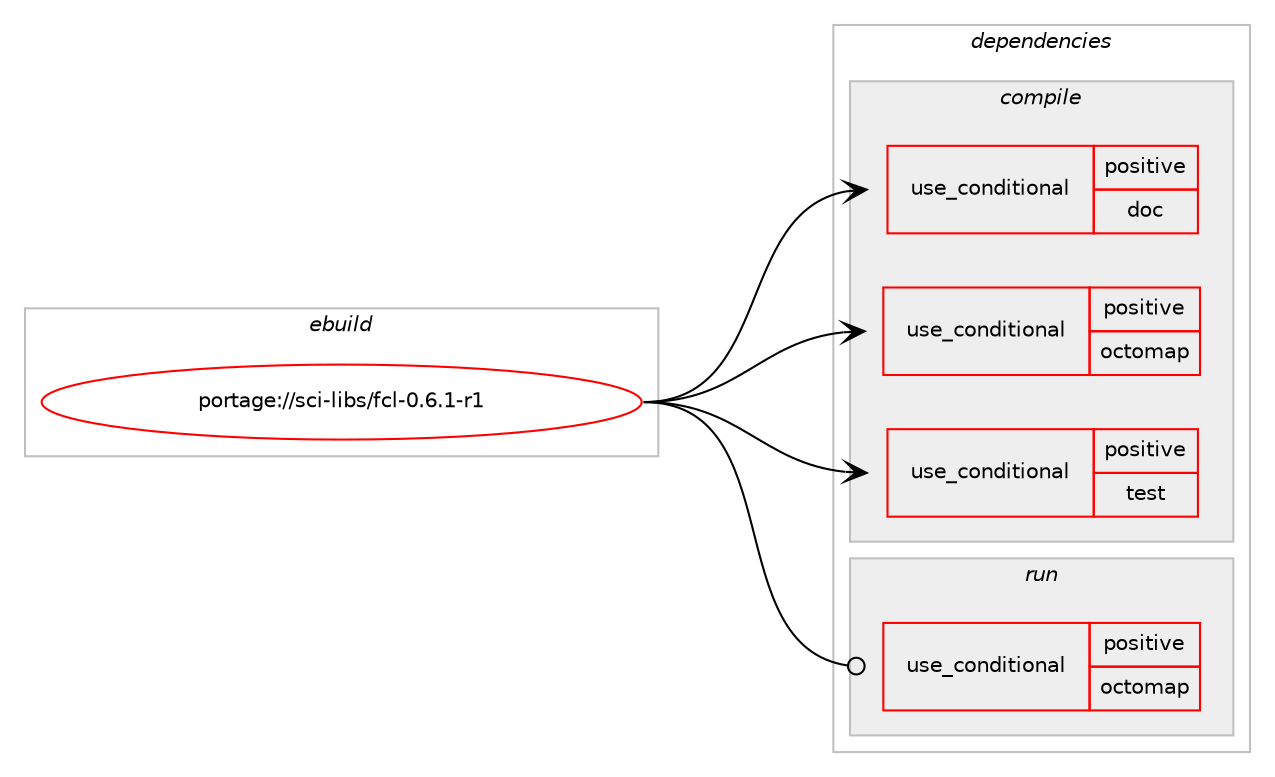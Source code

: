 digraph prolog {

# *************
# Graph options
# *************

newrank=true;
concentrate=true;
compound=true;
graph [rankdir=LR,fontname=Helvetica,fontsize=10,ranksep=1.5];#, ranksep=2.5, nodesep=0.2];
edge  [arrowhead=vee];
node  [fontname=Helvetica,fontsize=10];

# **********
# The ebuild
# **********

subgraph cluster_leftcol {
color=gray;
rank=same;
label=<<i>ebuild</i>>;
id [label="portage://sci-libs/fcl-0.6.1-r1", color=red, width=4, href="../sci-libs/fcl-0.6.1-r1.svg"];
}

# ****************
# The dependencies
# ****************

subgraph cluster_midcol {
color=gray;
label=<<i>dependencies</i>>;
subgraph cluster_compile {
fillcolor="#eeeeee";
style=filled;
label=<<i>compile</i>>;
subgraph cond7665 {
dependency10727 [label=<<TABLE BORDER="0" CELLBORDER="1" CELLSPACING="0" CELLPADDING="4"><TR><TD ROWSPAN="3" CELLPADDING="10">use_conditional</TD></TR><TR><TD>positive</TD></TR><TR><TD>doc</TD></TR></TABLE>>, shape=none, color=red];
# *** BEGIN UNKNOWN DEPENDENCY TYPE (TODO) ***
# dependency10727 -> package_dependency(portage://sci-libs/fcl-0.6.1-r1,install,no,app-text,doxygen,none,[,,],[],[])
# *** END UNKNOWN DEPENDENCY TYPE (TODO) ***

}
id:e -> dependency10727:w [weight=20,style="solid",arrowhead="vee"];
subgraph cond7666 {
dependency10728 [label=<<TABLE BORDER="0" CELLBORDER="1" CELLSPACING="0" CELLPADDING="4"><TR><TD ROWSPAN="3" CELLPADDING="10">use_conditional</TD></TR><TR><TD>positive</TD></TR><TR><TD>octomap</TD></TR></TABLE>>, shape=none, color=red];
# *** BEGIN UNKNOWN DEPENDENCY TYPE (TODO) ***
# dependency10728 -> package_dependency(portage://sci-libs/fcl-0.6.1-r1,install,no,sci-libs,octomap,none,[,,],any_same_slot,[])
# *** END UNKNOWN DEPENDENCY TYPE (TODO) ***

}
id:e -> dependency10728:w [weight=20,style="solid",arrowhead="vee"];
subgraph cond7667 {
dependency10729 [label=<<TABLE BORDER="0" CELLBORDER="1" CELLSPACING="0" CELLPADDING="4"><TR><TD ROWSPAN="3" CELLPADDING="10">use_conditional</TD></TR><TR><TD>positive</TD></TR><TR><TD>test</TD></TR></TABLE>>, shape=none, color=red];
# *** BEGIN UNKNOWN DEPENDENCY TYPE (TODO) ***
# dependency10729 -> package_dependency(portage://sci-libs/fcl-0.6.1-r1,install,no,dev-cpp,gtest,none,[,,],[],[])
# *** END UNKNOWN DEPENDENCY TYPE (TODO) ***

}
id:e -> dependency10729:w [weight=20,style="solid",arrowhead="vee"];
# *** BEGIN UNKNOWN DEPENDENCY TYPE (TODO) ***
# id -> package_dependency(portage://sci-libs/fcl-0.6.1-r1,install,no,dev-cpp,eigen,none,[,,],[slot(3)],[])
# *** END UNKNOWN DEPENDENCY TYPE (TODO) ***

# *** BEGIN UNKNOWN DEPENDENCY TYPE (TODO) ***
# id -> package_dependency(portage://sci-libs/fcl-0.6.1-r1,install,no,dev-libs,boost,none,[,,],any_same_slot,[])
# *** END UNKNOWN DEPENDENCY TYPE (TODO) ***

# *** BEGIN UNKNOWN DEPENDENCY TYPE (TODO) ***
# id -> package_dependency(portage://sci-libs/fcl-0.6.1-r1,install,no,sci-libs,flann,none,[,,],[],[])
# *** END UNKNOWN DEPENDENCY TYPE (TODO) ***

# *** BEGIN UNKNOWN DEPENDENCY TYPE (TODO) ***
# id -> package_dependency(portage://sci-libs/fcl-0.6.1-r1,install,no,sci-libs,libccd,none,[,,],[],[use(enable(double-precision),none)])
# *** END UNKNOWN DEPENDENCY TYPE (TODO) ***

}
subgraph cluster_compileandrun {
fillcolor="#eeeeee";
style=filled;
label=<<i>compile and run</i>>;
}
subgraph cluster_run {
fillcolor="#eeeeee";
style=filled;
label=<<i>run</i>>;
subgraph cond7668 {
dependency10730 [label=<<TABLE BORDER="0" CELLBORDER="1" CELLSPACING="0" CELLPADDING="4"><TR><TD ROWSPAN="3" CELLPADDING="10">use_conditional</TD></TR><TR><TD>positive</TD></TR><TR><TD>octomap</TD></TR></TABLE>>, shape=none, color=red];
# *** BEGIN UNKNOWN DEPENDENCY TYPE (TODO) ***
# dependency10730 -> package_dependency(portage://sci-libs/fcl-0.6.1-r1,run,no,sci-libs,octomap,none,[,,],any_same_slot,[])
# *** END UNKNOWN DEPENDENCY TYPE (TODO) ***

}
id:e -> dependency10730:w [weight=20,style="solid",arrowhead="odot"];
# *** BEGIN UNKNOWN DEPENDENCY TYPE (TODO) ***
# id -> package_dependency(portage://sci-libs/fcl-0.6.1-r1,run,no,dev-cpp,eigen,none,[,,],[slot(3)],[])
# *** END UNKNOWN DEPENDENCY TYPE (TODO) ***

# *** BEGIN UNKNOWN DEPENDENCY TYPE (TODO) ***
# id -> package_dependency(portage://sci-libs/fcl-0.6.1-r1,run,no,dev-libs,boost,none,[,,],any_same_slot,[])
# *** END UNKNOWN DEPENDENCY TYPE (TODO) ***

# *** BEGIN UNKNOWN DEPENDENCY TYPE (TODO) ***
# id -> package_dependency(portage://sci-libs/fcl-0.6.1-r1,run,no,sci-libs,flann,none,[,,],[],[])
# *** END UNKNOWN DEPENDENCY TYPE (TODO) ***

# *** BEGIN UNKNOWN DEPENDENCY TYPE (TODO) ***
# id -> package_dependency(portage://sci-libs/fcl-0.6.1-r1,run,no,sci-libs,libccd,none,[,,],[],[use(enable(double-precision),none)])
# *** END UNKNOWN DEPENDENCY TYPE (TODO) ***

}
}

# **************
# The candidates
# **************

subgraph cluster_choices {
rank=same;
color=gray;
label=<<i>candidates</i>>;

}

}
